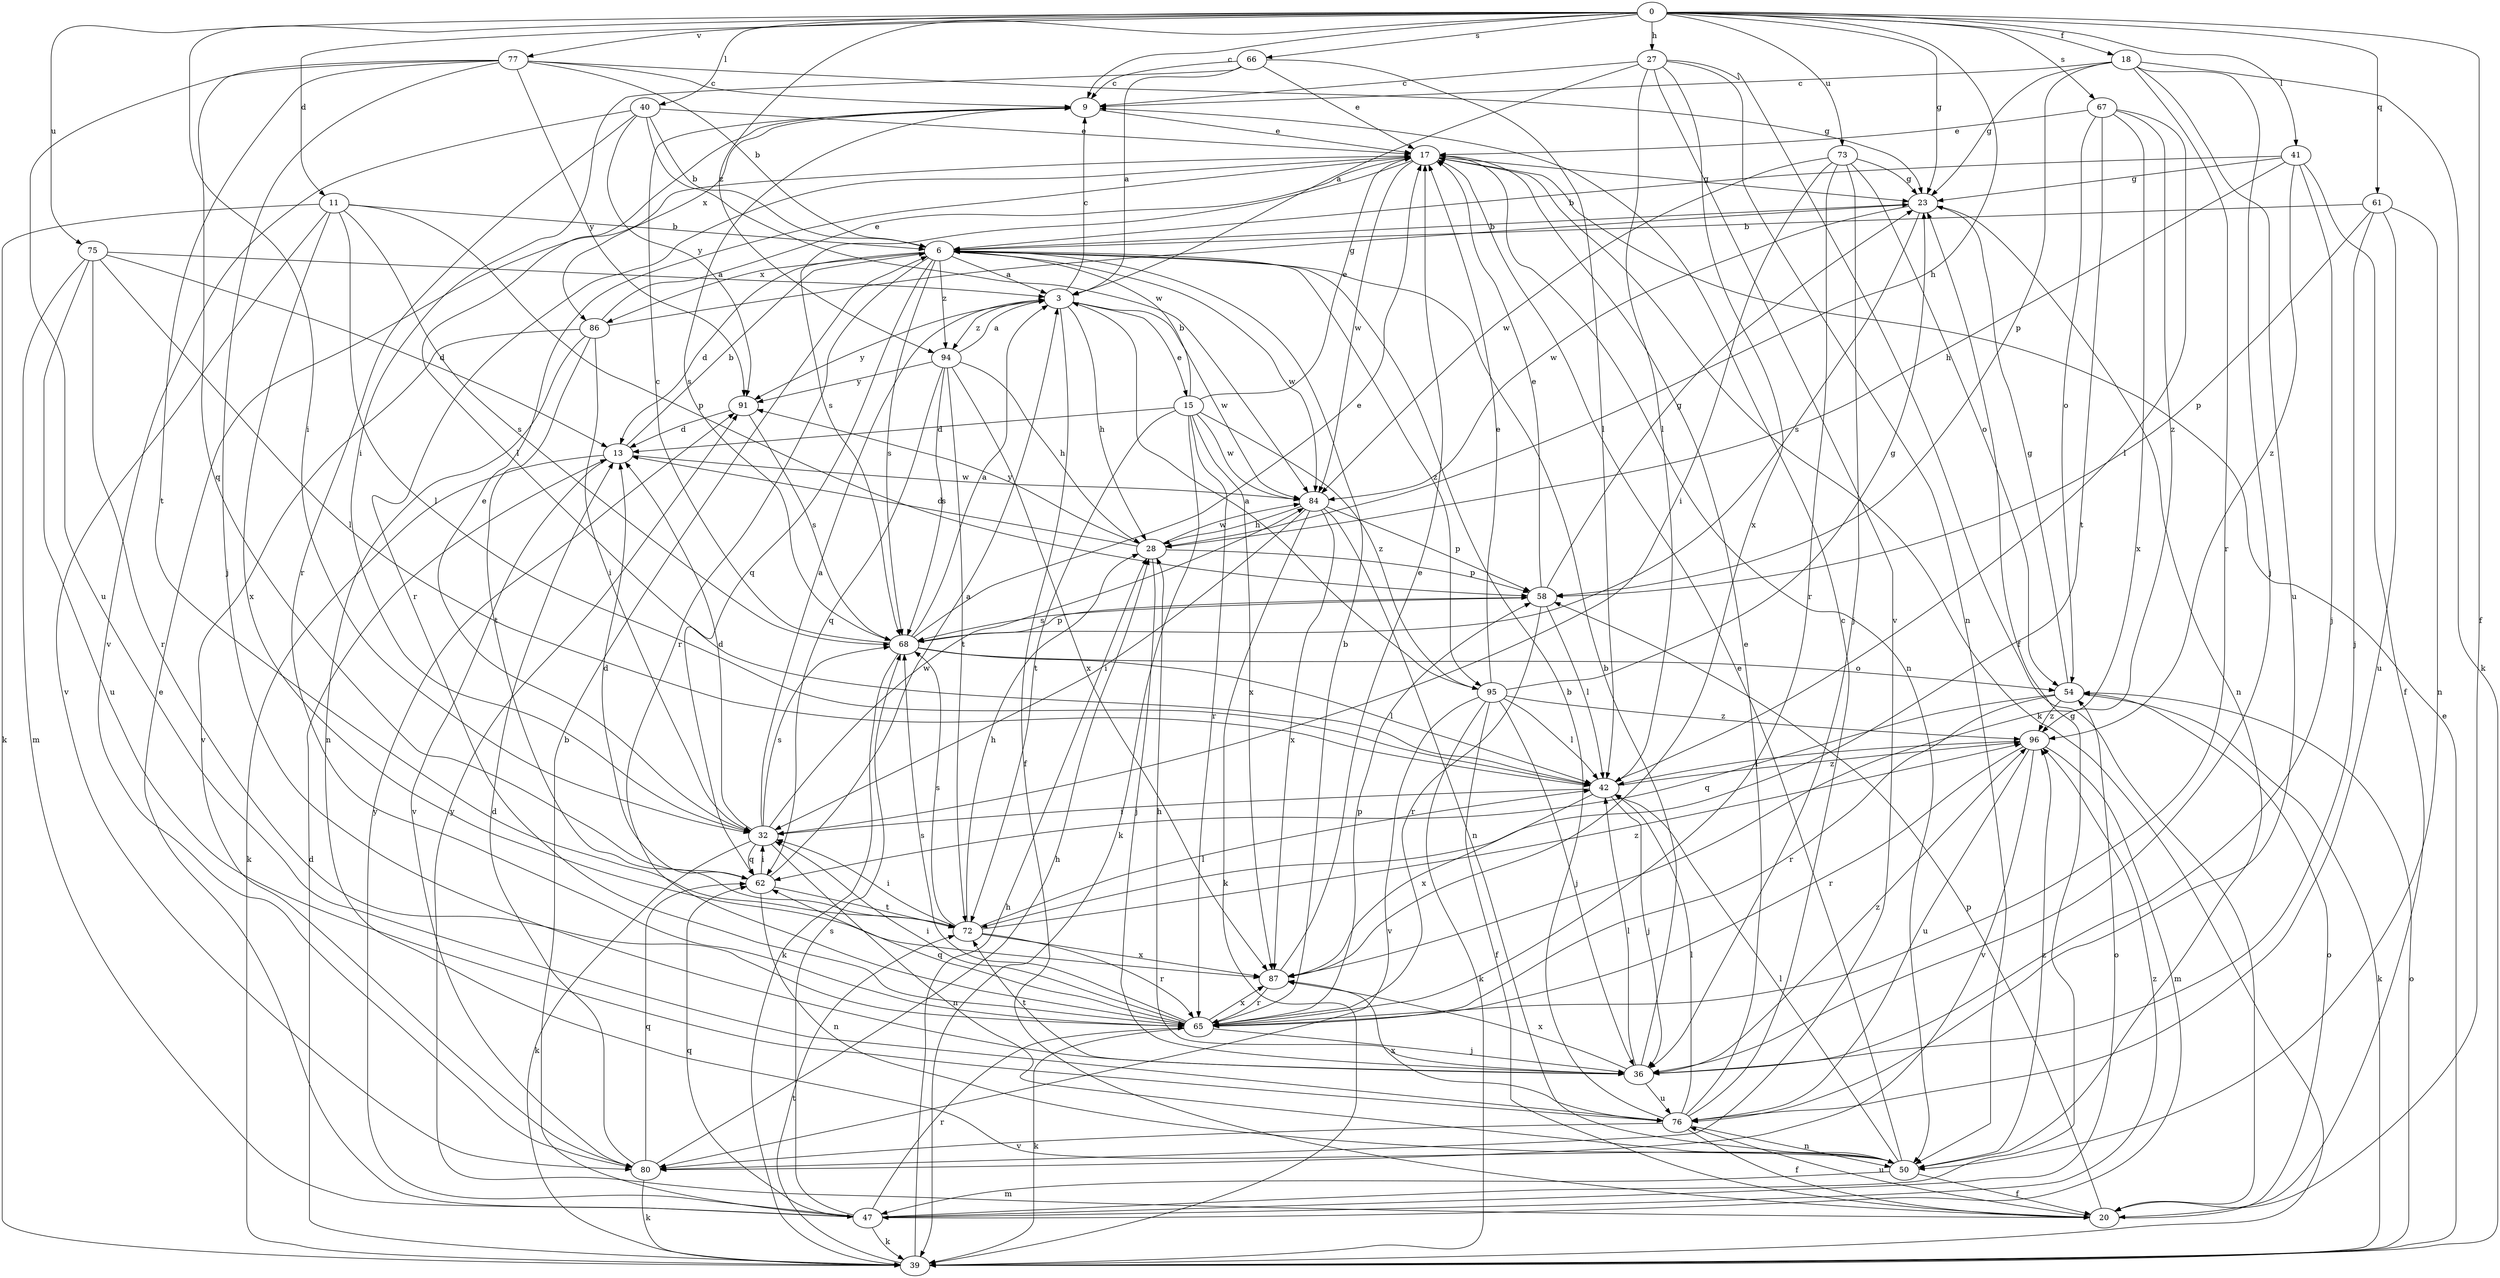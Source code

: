strict digraph  {
0;
3;
6;
9;
11;
13;
15;
17;
18;
20;
23;
27;
28;
32;
36;
39;
40;
41;
42;
47;
50;
54;
58;
61;
62;
65;
66;
67;
68;
72;
73;
75;
76;
77;
80;
84;
86;
87;
91;
94;
95;
96;
0 -> 9  [label=c];
0 -> 11  [label=d];
0 -> 18  [label=f];
0 -> 20  [label=f];
0 -> 23  [label=g];
0 -> 27  [label=h];
0 -> 28  [label=h];
0 -> 32  [label=i];
0 -> 40  [label=l];
0 -> 41  [label=l];
0 -> 61  [label=q];
0 -> 66  [label=s];
0 -> 67  [label=s];
0 -> 73  [label=u];
0 -> 75  [label=u];
0 -> 77  [label=v];
0 -> 94  [label=z];
3 -> 9  [label=c];
3 -> 15  [label=e];
3 -> 20  [label=f];
3 -> 28  [label=h];
3 -> 84  [label=w];
3 -> 91  [label=y];
3 -> 94  [label=z];
6 -> 3  [label=a];
6 -> 13  [label=d];
6 -> 62  [label=q];
6 -> 65  [label=r];
6 -> 68  [label=s];
6 -> 84  [label=w];
6 -> 86  [label=x];
6 -> 94  [label=z];
6 -> 95  [label=z];
9 -> 17  [label=e];
9 -> 42  [label=l];
9 -> 68  [label=s];
9 -> 86  [label=x];
11 -> 6  [label=b];
11 -> 39  [label=k];
11 -> 42  [label=l];
11 -> 58  [label=p];
11 -> 68  [label=s];
11 -> 80  [label=v];
11 -> 87  [label=x];
13 -> 6  [label=b];
13 -> 39  [label=k];
13 -> 80  [label=v];
13 -> 84  [label=w];
15 -> 6  [label=b];
15 -> 13  [label=d];
15 -> 17  [label=e];
15 -> 39  [label=k];
15 -> 65  [label=r];
15 -> 72  [label=t];
15 -> 84  [label=w];
15 -> 87  [label=x];
15 -> 95  [label=z];
17 -> 23  [label=g];
17 -> 39  [label=k];
17 -> 50  [label=n];
17 -> 65  [label=r];
17 -> 68  [label=s];
17 -> 84  [label=w];
18 -> 9  [label=c];
18 -> 23  [label=g];
18 -> 36  [label=j];
18 -> 39  [label=k];
18 -> 58  [label=p];
18 -> 65  [label=r];
18 -> 76  [label=u];
20 -> 54  [label=o];
20 -> 58  [label=p];
20 -> 76  [label=u];
20 -> 91  [label=y];
23 -> 6  [label=b];
23 -> 50  [label=n];
23 -> 68  [label=s];
23 -> 84  [label=w];
27 -> 3  [label=a];
27 -> 9  [label=c];
27 -> 20  [label=f];
27 -> 42  [label=l];
27 -> 50  [label=n];
27 -> 80  [label=v];
27 -> 87  [label=x];
28 -> 13  [label=d];
28 -> 36  [label=j];
28 -> 58  [label=p];
28 -> 84  [label=w];
28 -> 91  [label=y];
32 -> 3  [label=a];
32 -> 13  [label=d];
32 -> 17  [label=e];
32 -> 39  [label=k];
32 -> 50  [label=n];
32 -> 62  [label=q];
32 -> 68  [label=s];
32 -> 84  [label=w];
36 -> 6  [label=b];
36 -> 28  [label=h];
36 -> 42  [label=l];
36 -> 72  [label=t];
36 -> 76  [label=u];
36 -> 87  [label=x];
36 -> 96  [label=z];
39 -> 13  [label=d];
39 -> 17  [label=e];
39 -> 28  [label=h];
39 -> 54  [label=o];
39 -> 72  [label=t];
40 -> 6  [label=b];
40 -> 17  [label=e];
40 -> 65  [label=r];
40 -> 80  [label=v];
40 -> 84  [label=w];
40 -> 91  [label=y];
41 -> 6  [label=b];
41 -> 20  [label=f];
41 -> 23  [label=g];
41 -> 28  [label=h];
41 -> 36  [label=j];
41 -> 96  [label=z];
42 -> 32  [label=i];
42 -> 36  [label=j];
42 -> 87  [label=x];
42 -> 96  [label=z];
47 -> 6  [label=b];
47 -> 17  [label=e];
47 -> 23  [label=g];
47 -> 39  [label=k];
47 -> 54  [label=o];
47 -> 62  [label=q];
47 -> 65  [label=r];
47 -> 68  [label=s];
47 -> 91  [label=y];
47 -> 96  [label=z];
50 -> 17  [label=e];
50 -> 20  [label=f];
50 -> 42  [label=l];
50 -> 47  [label=m];
50 -> 96  [label=z];
54 -> 23  [label=g];
54 -> 39  [label=k];
54 -> 62  [label=q];
54 -> 65  [label=r];
54 -> 96  [label=z];
58 -> 17  [label=e];
58 -> 23  [label=g];
58 -> 42  [label=l];
58 -> 65  [label=r];
58 -> 68  [label=s];
61 -> 6  [label=b];
61 -> 36  [label=j];
61 -> 50  [label=n];
61 -> 58  [label=p];
61 -> 76  [label=u];
62 -> 3  [label=a];
62 -> 13  [label=d];
62 -> 32  [label=i];
62 -> 50  [label=n];
62 -> 72  [label=t];
65 -> 6  [label=b];
65 -> 32  [label=i];
65 -> 36  [label=j];
65 -> 39  [label=k];
65 -> 58  [label=p];
65 -> 62  [label=q];
65 -> 68  [label=s];
65 -> 87  [label=x];
66 -> 3  [label=a];
66 -> 9  [label=c];
66 -> 17  [label=e];
66 -> 32  [label=i];
66 -> 42  [label=l];
67 -> 17  [label=e];
67 -> 42  [label=l];
67 -> 54  [label=o];
67 -> 72  [label=t];
67 -> 87  [label=x];
67 -> 96  [label=z];
68 -> 3  [label=a];
68 -> 9  [label=c];
68 -> 17  [label=e];
68 -> 39  [label=k];
68 -> 42  [label=l];
68 -> 54  [label=o];
68 -> 58  [label=p];
72 -> 28  [label=h];
72 -> 32  [label=i];
72 -> 42  [label=l];
72 -> 65  [label=r];
72 -> 68  [label=s];
72 -> 87  [label=x];
72 -> 96  [label=z];
73 -> 23  [label=g];
73 -> 32  [label=i];
73 -> 36  [label=j];
73 -> 54  [label=o];
73 -> 65  [label=r];
73 -> 84  [label=w];
75 -> 3  [label=a];
75 -> 13  [label=d];
75 -> 42  [label=l];
75 -> 47  [label=m];
75 -> 65  [label=r];
75 -> 76  [label=u];
76 -> 6  [label=b];
76 -> 9  [label=c];
76 -> 17  [label=e];
76 -> 20  [label=f];
76 -> 42  [label=l];
76 -> 50  [label=n];
76 -> 80  [label=v];
76 -> 87  [label=x];
77 -> 6  [label=b];
77 -> 9  [label=c];
77 -> 23  [label=g];
77 -> 36  [label=j];
77 -> 62  [label=q];
77 -> 72  [label=t];
77 -> 76  [label=u];
77 -> 91  [label=y];
80 -> 13  [label=d];
80 -> 28  [label=h];
80 -> 39  [label=k];
80 -> 62  [label=q];
84 -> 28  [label=h];
84 -> 32  [label=i];
84 -> 39  [label=k];
84 -> 50  [label=n];
84 -> 58  [label=p];
84 -> 87  [label=x];
86 -> 17  [label=e];
86 -> 23  [label=g];
86 -> 32  [label=i];
86 -> 50  [label=n];
86 -> 72  [label=t];
86 -> 80  [label=v];
87 -> 17  [label=e];
87 -> 65  [label=r];
91 -> 13  [label=d];
91 -> 68  [label=s];
94 -> 3  [label=a];
94 -> 28  [label=h];
94 -> 62  [label=q];
94 -> 68  [label=s];
94 -> 72  [label=t];
94 -> 87  [label=x];
94 -> 91  [label=y];
95 -> 3  [label=a];
95 -> 17  [label=e];
95 -> 20  [label=f];
95 -> 23  [label=g];
95 -> 36  [label=j];
95 -> 39  [label=k];
95 -> 42  [label=l];
95 -> 80  [label=v];
95 -> 96  [label=z];
96 -> 42  [label=l];
96 -> 47  [label=m];
96 -> 65  [label=r];
96 -> 76  [label=u];
96 -> 80  [label=v];
}
